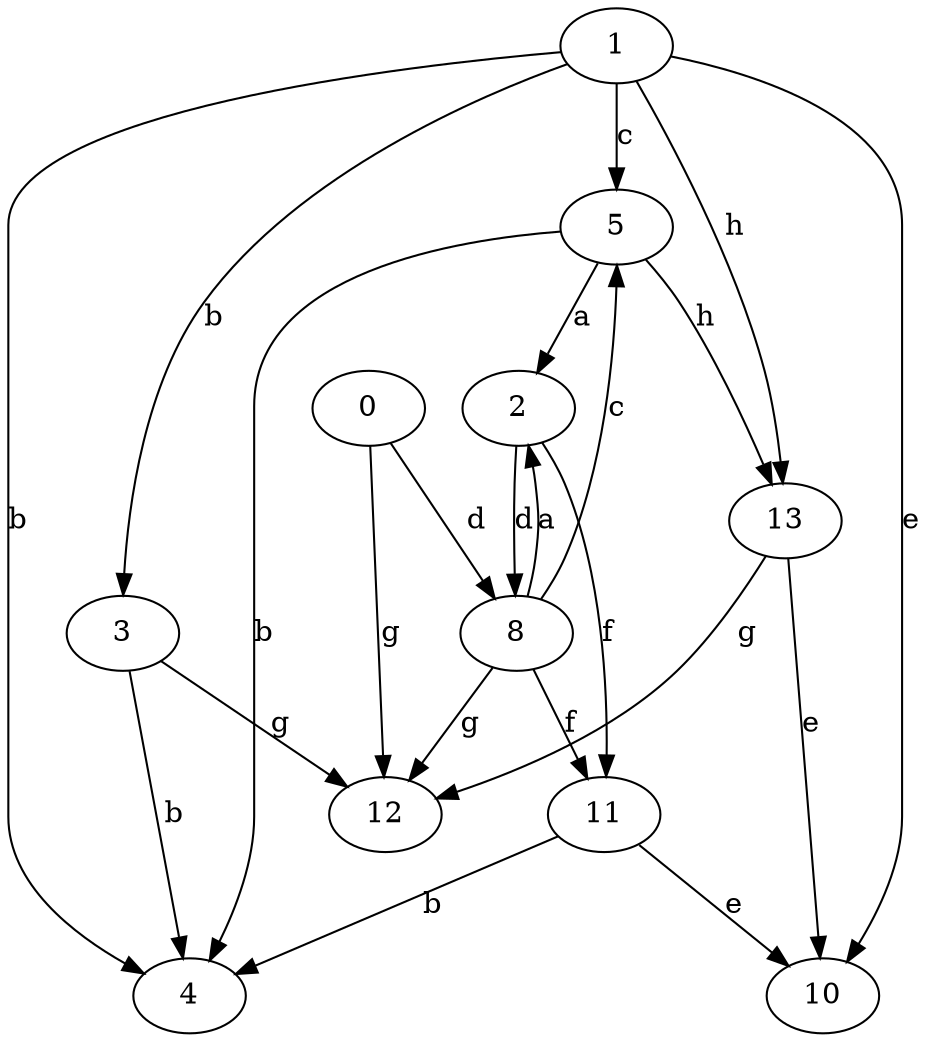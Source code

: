 strict digraph  {
1;
2;
0;
3;
4;
5;
8;
10;
11;
12;
13;
1 -> 3  [label=b];
1 -> 4  [label=b];
1 -> 5  [label=c];
1 -> 10  [label=e];
1 -> 13  [label=h];
2 -> 8  [label=d];
2 -> 11  [label=f];
0 -> 8  [label=d];
0 -> 12  [label=g];
3 -> 4  [label=b];
3 -> 12  [label=g];
5 -> 2  [label=a];
5 -> 4  [label=b];
5 -> 13  [label=h];
8 -> 2  [label=a];
8 -> 5  [label=c];
8 -> 11  [label=f];
8 -> 12  [label=g];
11 -> 4  [label=b];
11 -> 10  [label=e];
13 -> 10  [label=e];
13 -> 12  [label=g];
}
